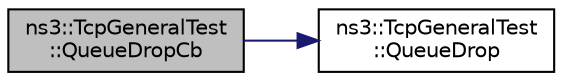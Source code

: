 digraph "ns3::TcpGeneralTest::QueueDropCb"
{
 // LATEX_PDF_SIZE
  edge [fontname="Helvetica",fontsize="10",labelfontname="Helvetica",labelfontsize="10"];
  node [fontname="Helvetica",fontsize="10",shape=record];
  rankdir="LR";
  Node1 [label="ns3::TcpGeneralTest\l::QueueDropCb",height=0.2,width=0.4,color="black", fillcolor="grey75", style="filled", fontcolor="black",tooltip="Queue Drop Callback."];
  Node1 -> Node2 [color="midnightblue",fontsize="10",style="solid",fontname="Helvetica"];
  Node2 [label="ns3::TcpGeneralTest\l::QueueDrop",height=0.2,width=0.4,color="black", fillcolor="white", style="filled",URL="$classns3_1_1_tcp_general_test.html#a78442dd60bad29a24a82a819e7e13d2d",tooltip="Drop on the queue."];
}
